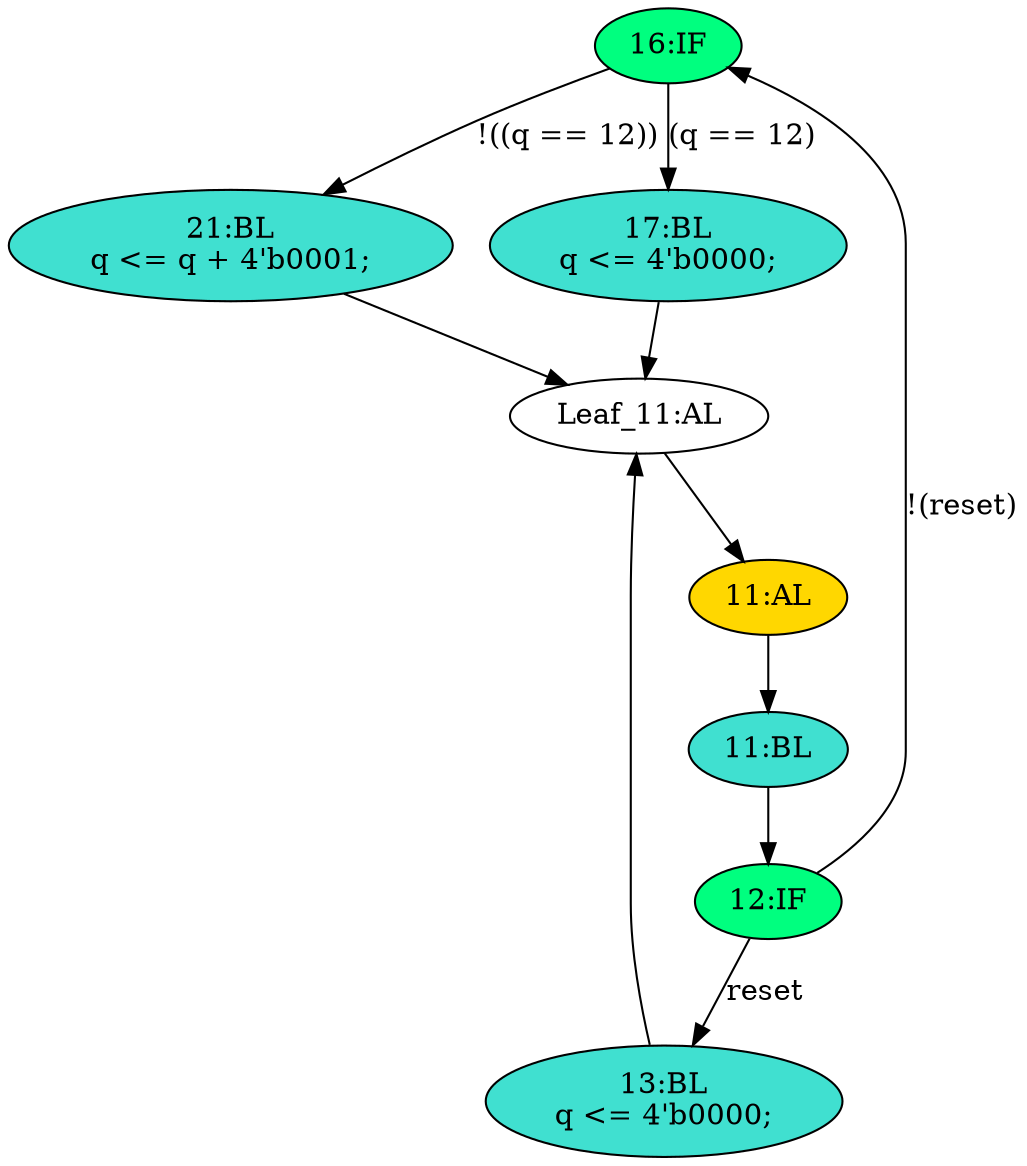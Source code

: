 strict digraph "compose( ,  )" {
	node [label="\N"];
	"16:IF"	[ast="<pyverilog.vparser.ast.IfStatement object at 0x7fbfd110ee90>",
		fillcolor=springgreen,
		label="16:IF",
		statements="[]",
		style=filled,
		typ=IfStatement];
	"21:BL"	[ast="<pyverilog.vparser.ast.Block object at 0x7fbfd1163210>",
		fillcolor=turquoise,
		label="21:BL
q <= q + 4'b0001;",
		statements="[<pyverilog.vparser.ast.NonblockingSubstitution object at 0x7fbfd1171550>]",
		style=filled,
		typ=Block];
	"16:IF" -> "21:BL"	[cond="['q']",
		label="!((q == 12))",
		lineno=16];
	"17:BL"	[ast="<pyverilog.vparser.ast.Block object at 0x7fbfd1163790>",
		fillcolor=turquoise,
		label="17:BL
q <= 4'b0000;",
		statements="[<pyverilog.vparser.ast.NonblockingSubstitution object at 0x7fbfd1163890>]",
		style=filled,
		typ=Block];
	"16:IF" -> "17:BL"	[cond="['q']",
		label="(q == 12)",
		lineno=16];
	"Leaf_11:AL"	[def_var="['q']",
		label="Leaf_11:AL"];
	"21:BL" -> "Leaf_11:AL"	[cond="[]",
		lineno=None];
	"12:IF"	[ast="<pyverilog.vparser.ast.IfStatement object at 0x7fbfd1177090>",
		fillcolor=springgreen,
		label="12:IF",
		statements="[]",
		style=filled,
		typ=IfStatement];
	"12:IF" -> "16:IF"	[cond="['reset']",
		label="!(reset)",
		lineno=12];
	"13:BL"	[ast="<pyverilog.vparser.ast.Block object at 0x7fbfd11f5e10>",
		fillcolor=turquoise,
		label="13:BL
q <= 4'b0000;",
		statements="[<pyverilog.vparser.ast.NonblockingSubstitution object at 0x7fbfd1177390>]",
		style=filled,
		typ=Block];
	"12:IF" -> "13:BL"	[cond="['reset']",
		label=reset,
		lineno=12];
	"17:BL" -> "Leaf_11:AL"	[cond="[]",
		lineno=None];
	"11:BL"	[ast="<pyverilog.vparser.ast.Block object at 0x7fbfd11f5690>",
		fillcolor=turquoise,
		label="11:BL",
		statements="[]",
		style=filled,
		typ=Block];
	"11:BL" -> "12:IF"	[cond="[]",
		lineno=None];
	"11:AL"	[ast="<pyverilog.vparser.ast.Always object at 0x7fbfd116a150>",
		clk_sens=True,
		fillcolor=gold,
		label="11:AL",
		sens="['clk']",
		statements="[]",
		style=filled,
		typ=Always,
		use_var="['reset', 'q']"];
	"Leaf_11:AL" -> "11:AL";
	"13:BL" -> "Leaf_11:AL"	[cond="[]",
		lineno=None];
	"11:AL" -> "11:BL"	[cond="[]",
		lineno=None];
}
